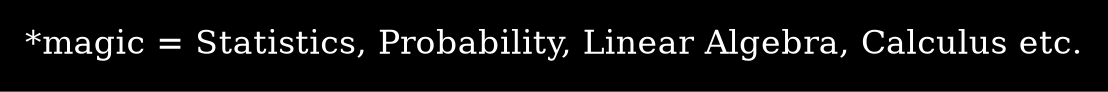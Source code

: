 digraph G {
    rankdir=LR;
    bgcolor=black;
    node [ shape="rectangle",fillcolor="black",label="*magic = Statistics, Probability, Linear Algebra, Calculus etc.", fontcolor="white", fontsize=16 ]magic;
}
